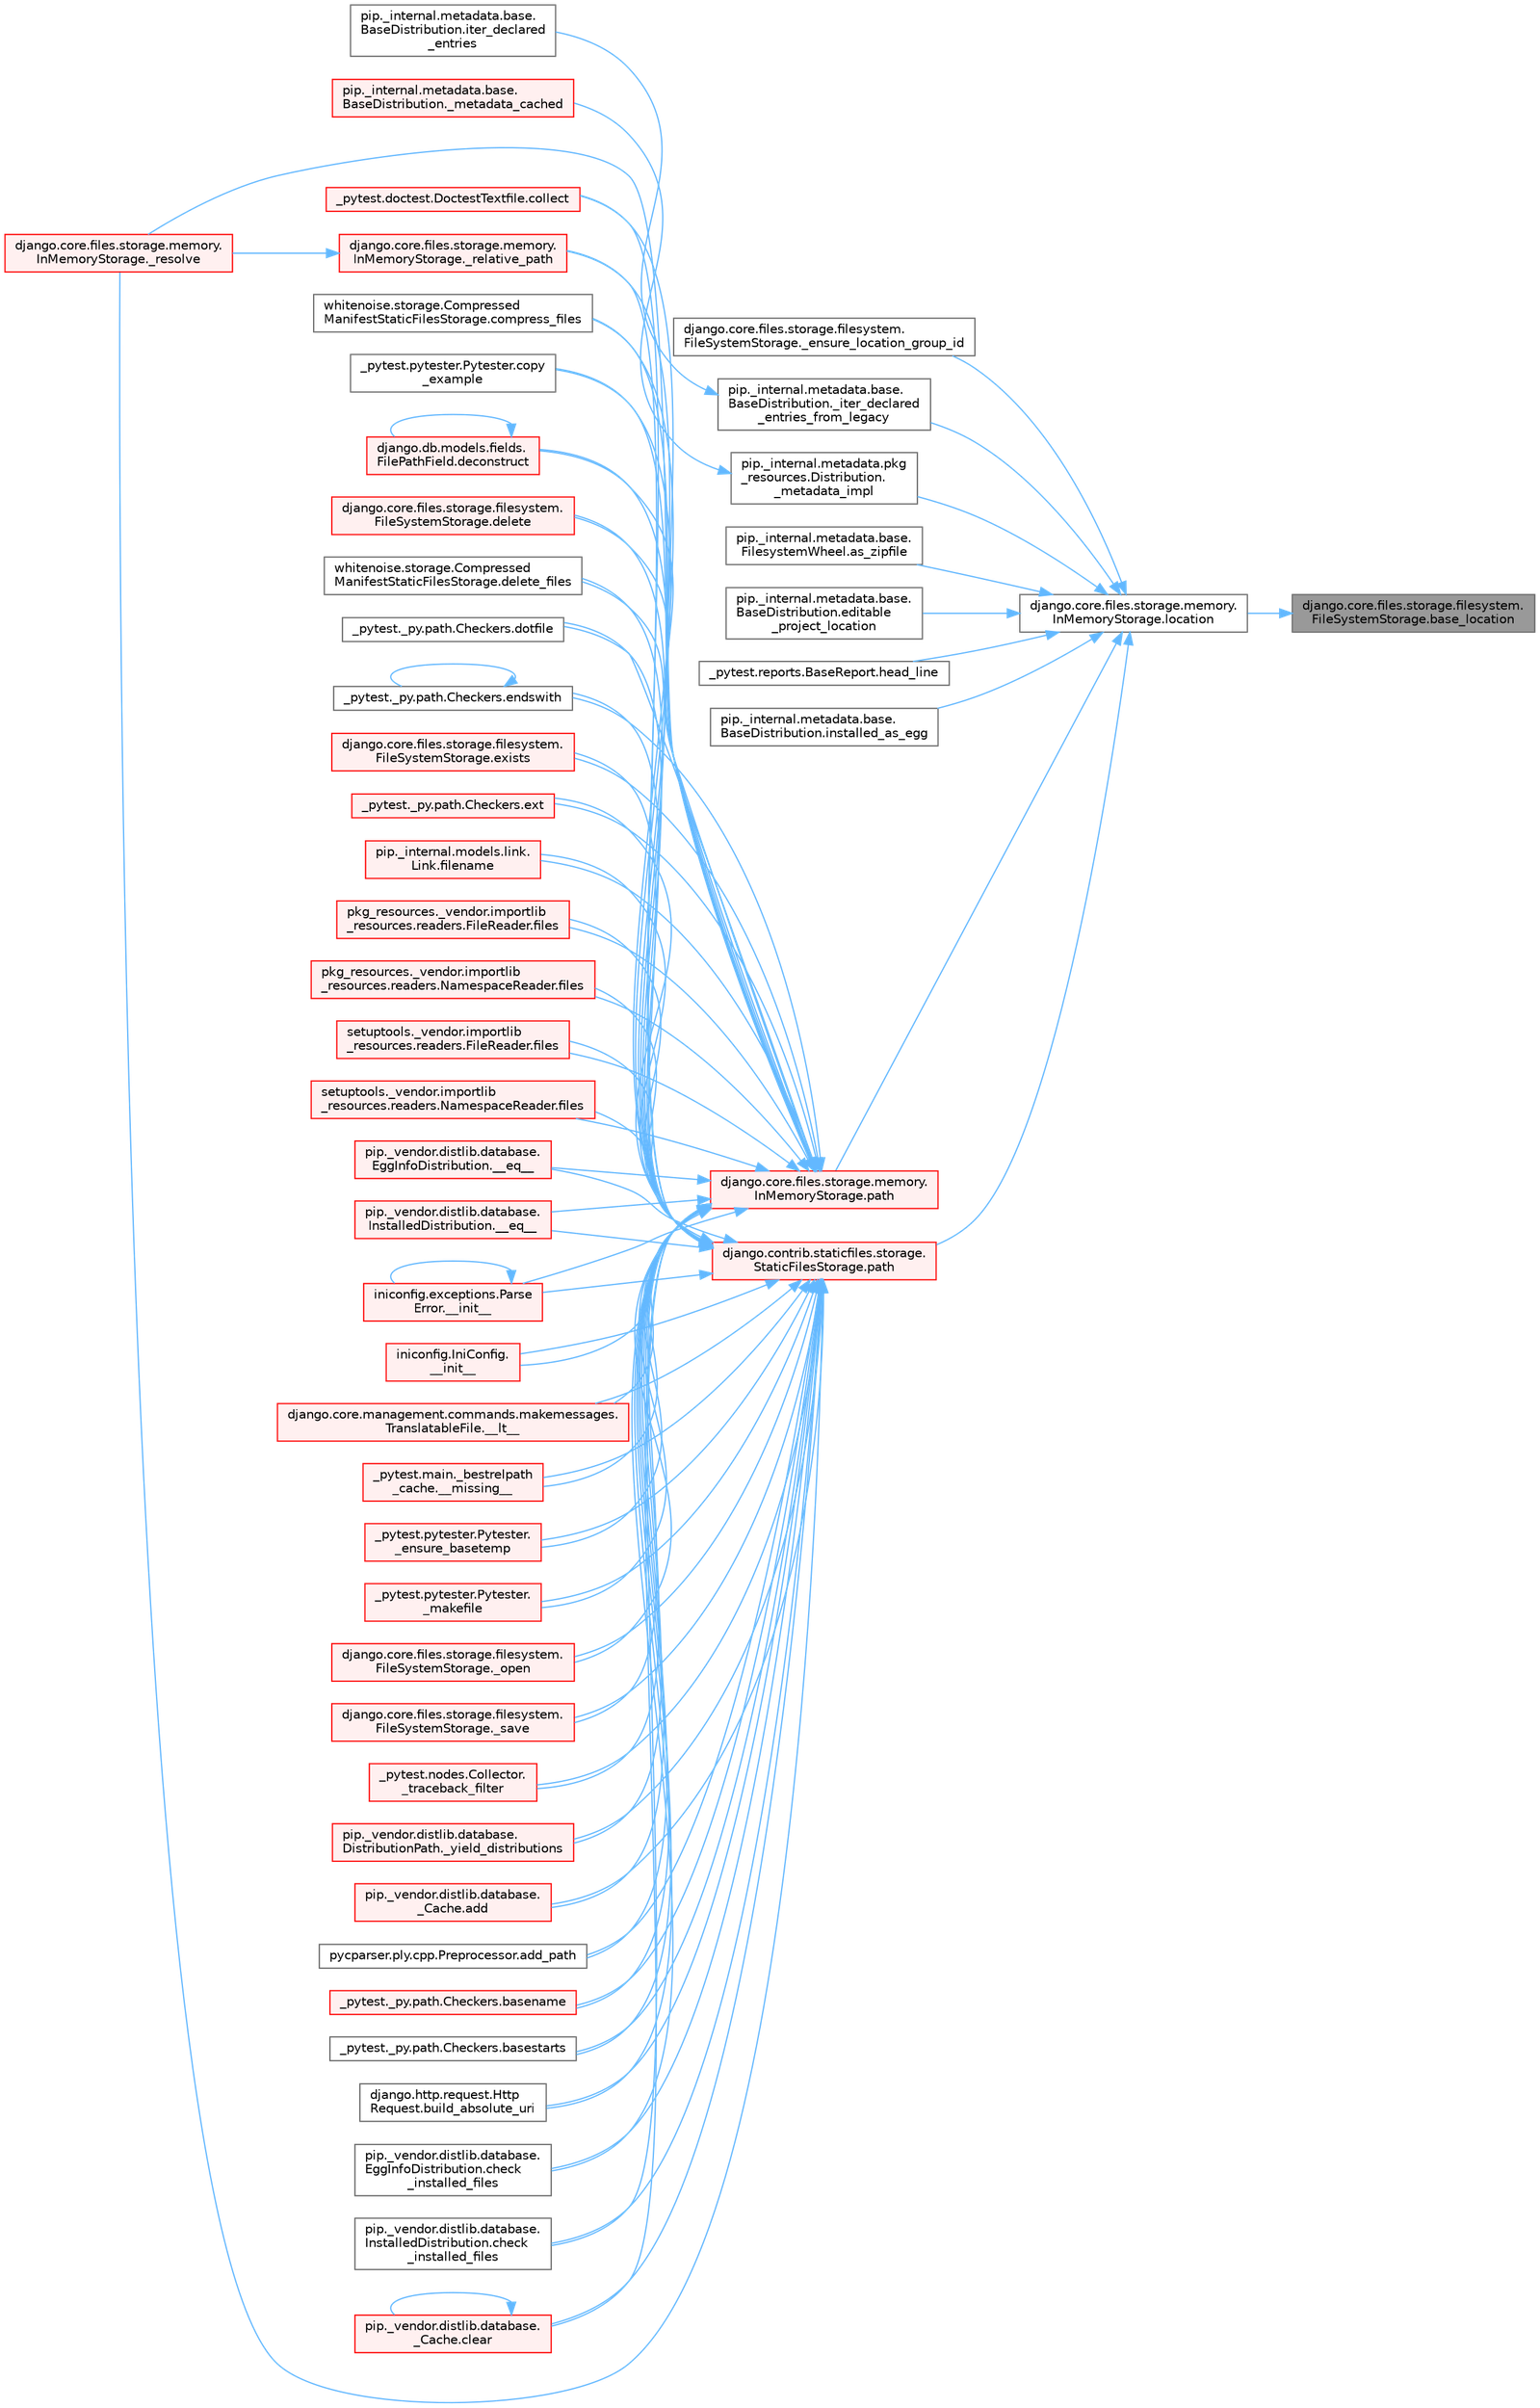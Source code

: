 digraph "django.core.files.storage.filesystem.FileSystemStorage.base_location"
{
 // LATEX_PDF_SIZE
  bgcolor="transparent";
  edge [fontname=Helvetica,fontsize=10,labelfontname=Helvetica,labelfontsize=10];
  node [fontname=Helvetica,fontsize=10,shape=box,height=0.2,width=0.4];
  rankdir="RL";
  Node1 [id="Node000001",label="django.core.files.storage.filesystem.\lFileSystemStorage.base_location",height=0.2,width=0.4,color="gray40", fillcolor="grey60", style="filled", fontcolor="black",tooltip=" "];
  Node1 -> Node2 [id="edge1_Node000001_Node000002",dir="back",color="steelblue1",style="solid",tooltip=" "];
  Node2 [id="Node000002",label="django.core.files.storage.memory.\lInMemoryStorage.location",height=0.2,width=0.4,color="grey40", fillcolor="white", style="filled",URL="$classdjango_1_1core_1_1files_1_1storage_1_1memory_1_1_in_memory_storage.html#ac07879a754326faa2de48cb4929aec21",tooltip=" "];
  Node2 -> Node3 [id="edge2_Node000002_Node000003",dir="back",color="steelblue1",style="solid",tooltip=" "];
  Node3 [id="Node000003",label="django.core.files.storage.filesystem.\lFileSystemStorage._ensure_location_group_id",height=0.2,width=0.4,color="grey40", fillcolor="white", style="filled",URL="$classdjango_1_1core_1_1files_1_1storage_1_1filesystem_1_1_file_system_storage.html#ada5408450b8d45745c1b0e5f4525c6f4",tooltip=" "];
  Node2 -> Node4 [id="edge3_Node000002_Node000004",dir="back",color="steelblue1",style="solid",tooltip=" "];
  Node4 [id="Node000004",label="pip._internal.metadata.base.\lBaseDistribution._iter_declared\l_entries_from_legacy",height=0.2,width=0.4,color="grey40", fillcolor="white", style="filled",URL="$classpip_1_1__internal_1_1metadata_1_1base_1_1_base_distribution.html#afe1092a9a3492091a1532c8907ccd9e8",tooltip=" "];
  Node4 -> Node5 [id="edge4_Node000004_Node000005",dir="back",color="steelblue1",style="solid",tooltip=" "];
  Node5 [id="Node000005",label="pip._internal.metadata.base.\lBaseDistribution.iter_declared\l_entries",height=0.2,width=0.4,color="grey40", fillcolor="white", style="filled",URL="$classpip_1_1__internal_1_1metadata_1_1base_1_1_base_distribution.html#ad33966e99962529d5c28c9f24c0a4fbd",tooltip=" "];
  Node2 -> Node6 [id="edge5_Node000002_Node000006",dir="back",color="steelblue1",style="solid",tooltip=" "];
  Node6 [id="Node000006",label="pip._internal.metadata.pkg\l_resources.Distribution.\l_metadata_impl",height=0.2,width=0.4,color="grey40", fillcolor="white", style="filled",URL="$classpip_1_1__internal_1_1metadata_1_1pkg__resources_1_1_distribution.html#a7d4ae76260de7d1936446c407277ad5b",tooltip=" "];
  Node6 -> Node7 [id="edge6_Node000006_Node000007",dir="back",color="steelblue1",style="solid",tooltip=" "];
  Node7 [id="Node000007",label="pip._internal.metadata.base.\lBaseDistribution._metadata_cached",height=0.2,width=0.4,color="red", fillcolor="#FFF0F0", style="filled",URL="$classpip_1_1__internal_1_1metadata_1_1base_1_1_base_distribution.html#a12683b16870a097bbe854e4ee3364f7f",tooltip=" "];
  Node2 -> Node3173 [id="edge7_Node000002_Node003173",dir="back",color="steelblue1",style="solid",tooltip=" "];
  Node3173 [id="Node003173",label="pip._internal.metadata.base.\lFilesystemWheel.as_zipfile",height=0.2,width=0.4,color="grey40", fillcolor="white", style="filled",URL="$classpip_1_1__internal_1_1metadata_1_1base_1_1_filesystem_wheel.html#a2edf7e9c5613ec85a815971d9f55ac82",tooltip=" "];
  Node2 -> Node964 [id="edge8_Node000002_Node000964",dir="back",color="steelblue1",style="solid",tooltip=" "];
  Node964 [id="Node000964",label="pip._internal.metadata.base.\lBaseDistribution.editable\l_project_location",height=0.2,width=0.4,color="grey40", fillcolor="white", style="filled",URL="$classpip_1_1__internal_1_1metadata_1_1base_1_1_base_distribution.html#a59297eb536a210ff36a71d4dda673749",tooltip=" "];
  Node2 -> Node3174 [id="edge9_Node000002_Node003174",dir="back",color="steelblue1",style="solid",tooltip=" "];
  Node3174 [id="Node003174",label="_pytest.reports.BaseReport.head_line",height=0.2,width=0.4,color="grey40", fillcolor="white", style="filled",URL="$class__pytest_1_1reports_1_1_base_report.html#ab38fe6637e88a52912eecf01ee5df8c3",tooltip=" "];
  Node2 -> Node3175 [id="edge10_Node000002_Node003175",dir="back",color="steelblue1",style="solid",tooltip=" "];
  Node3175 [id="Node003175",label="pip._internal.metadata.base.\lBaseDistribution.installed_as_egg",height=0.2,width=0.4,color="grey40", fillcolor="white", style="filled",URL="$classpip_1_1__internal_1_1metadata_1_1base_1_1_base_distribution.html#ae45c6ee79afca720f5d75db9bd5ec658",tooltip=" "];
  Node2 -> Node3176 [id="edge11_Node000002_Node003176",dir="back",color="steelblue1",style="solid",tooltip=" "];
  Node3176 [id="Node003176",label="django.contrib.staticfiles.storage.\lStaticFilesStorage.path",height=0.2,width=0.4,color="red", fillcolor="#FFF0F0", style="filled",URL="$classdjango_1_1contrib_1_1staticfiles_1_1storage_1_1_static_files_storage.html#a4e96cc92fbde7423d1b74f3a50fc0bf6",tooltip=" "];
  Node3176 -> Node933 [id="edge12_Node003176_Node000933",dir="back",color="steelblue1",style="solid",tooltip=" "];
  Node933 [id="Node000933",label="pip._vendor.distlib.database.\lEggInfoDistribution.__eq__",height=0.2,width=0.4,color="red", fillcolor="#FFF0F0", style="filled",URL="$classpip_1_1__vendor_1_1distlib_1_1database_1_1_egg_info_distribution.html#ab083ac09aa8cf26eb5305f1359efe85b",tooltip=" "];
  Node3176 -> Node934 [id="edge13_Node003176_Node000934",dir="back",color="steelblue1",style="solid",tooltip=" "];
  Node934 [id="Node000934",label="pip._vendor.distlib.database.\lInstalledDistribution.__eq__",height=0.2,width=0.4,color="red", fillcolor="#FFF0F0", style="filled",URL="$classpip_1_1__vendor_1_1distlib_1_1database_1_1_installed_distribution.html#a391e6744a97d9fcc66ca038eb012c71d",tooltip=" "];
  Node3176 -> Node935 [id="edge14_Node003176_Node000935",dir="back",color="steelblue1",style="solid",tooltip=" "];
  Node935 [id="Node000935",label="iniconfig.exceptions.Parse\lError.__init__",height=0.2,width=0.4,color="red", fillcolor="#FFF0F0", style="filled",URL="$classiniconfig_1_1exceptions_1_1_parse_error.html#a2e7c0f14bebe4a18a5e76a6f2804874f",tooltip=" "];
  Node935 -> Node935 [id="edge15_Node000935_Node000935",dir="back",color="steelblue1",style="solid",tooltip=" "];
  Node3176 -> Node936 [id="edge16_Node003176_Node000936",dir="back",color="steelblue1",style="solid",tooltip=" "];
  Node936 [id="Node000936",label="iniconfig.IniConfig.\l__init__",height=0.2,width=0.4,color="red", fillcolor="#FFF0F0", style="filled",URL="$classiniconfig_1_1_ini_config.html#acedfdc6806378289ae0ba417db5d88a2",tooltip=" "];
  Node3176 -> Node937 [id="edge17_Node003176_Node000937",dir="back",color="steelblue1",style="solid",tooltip=" "];
  Node937 [id="Node000937",label="django.core.management.commands.makemessages.\lTranslatableFile.__lt__",height=0.2,width=0.4,color="red", fillcolor="#FFF0F0", style="filled",URL="$classdjango_1_1core_1_1management_1_1commands_1_1makemessages_1_1_translatable_file.html#a08e864271bf61ff017919a98cc250c40",tooltip=" "];
  Node3176 -> Node938 [id="edge18_Node003176_Node000938",dir="back",color="steelblue1",style="solid",tooltip=" "];
  Node938 [id="Node000938",label="_pytest.main._bestrelpath\l_cache.__missing__",height=0.2,width=0.4,color="red", fillcolor="#FFF0F0", style="filled",URL="$class__pytest_1_1main_1_1__bestrelpath__cache.html#ad20a80028e2b7c9be3360704d8455b5c",tooltip=" "];
  Node3176 -> Node940 [id="edge19_Node003176_Node000940",dir="back",color="steelblue1",style="solid",tooltip=" "];
  Node940 [id="Node000940",label="_pytest.pytester.Pytester.\l_ensure_basetemp",height=0.2,width=0.4,color="red", fillcolor="#FFF0F0", style="filled",URL="$class__pytest_1_1pytester_1_1_pytester.html#a0351682a9bda53abcddfe725386e43be",tooltip=" "];
  Node3176 -> Node944 [id="edge20_Node003176_Node000944",dir="back",color="steelblue1",style="solid",tooltip=" "];
  Node944 [id="Node000944",label="_pytest.pytester.Pytester.\l_makefile",height=0.2,width=0.4,color="red", fillcolor="#FFF0F0", style="filled",URL="$class__pytest_1_1pytester_1_1_pytester.html#a7a55c8d58e26455aa4fa8bc9c5d692c6",tooltip=" "];
  Node3176 -> Node957 [id="edge21_Node003176_Node000957",dir="back",color="steelblue1",style="solid",tooltip=" "];
  Node957 [id="Node000957",label="django.core.files.storage.filesystem.\lFileSystemStorage._open",height=0.2,width=0.4,color="red", fillcolor="#FFF0F0", style="filled",URL="$classdjango_1_1core_1_1files_1_1storage_1_1filesystem_1_1_file_system_storage.html#ae445f45c773bb251ff7fe2250623a527",tooltip=" "];
  Node3176 -> Node1172 [id="edge22_Node003176_Node001172",dir="back",color="steelblue1",style="solid",tooltip=" "];
  Node1172 [id="Node001172",label="django.core.files.storage.memory.\lInMemoryStorage._relative_path",height=0.2,width=0.4,color="red", fillcolor="#FFF0F0", style="filled",URL="$classdjango_1_1core_1_1files_1_1storage_1_1memory_1_1_in_memory_storage.html#ac55022122cbce7480d2544d78cb961a8",tooltip=" "];
  Node1172 -> Node1173 [id="edge23_Node001172_Node001173",dir="back",color="steelblue1",style="solid",tooltip=" "];
  Node1173 [id="Node001173",label="django.core.files.storage.memory.\lInMemoryStorage._resolve",height=0.2,width=0.4,color="red", fillcolor="#FFF0F0", style="filled",URL="$classdjango_1_1core_1_1files_1_1storage_1_1memory_1_1_in_memory_storage.html#a2bef8461f4f35675479c14e705ed4055",tooltip=" "];
  Node3176 -> Node1173 [id="edge24_Node003176_Node001173",dir="back",color="steelblue1",style="solid",tooltip=" "];
  Node3176 -> Node1477 [id="edge25_Node003176_Node001477",dir="back",color="steelblue1",style="solid",tooltip=" "];
  Node1477 [id="Node001477",label="django.core.files.storage.filesystem.\lFileSystemStorage._save",height=0.2,width=0.4,color="red", fillcolor="#FFF0F0", style="filled",URL="$classdjango_1_1core_1_1files_1_1storage_1_1filesystem_1_1_file_system_storage.html#adbe53c076907f538c9edd1ec24814172",tooltip=" "];
  Node3176 -> Node1478 [id="edge26_Node003176_Node001478",dir="back",color="steelblue1",style="solid",tooltip=" "];
  Node1478 [id="Node001478",label="_pytest.nodes.Collector.\l_traceback_filter",height=0.2,width=0.4,color="red", fillcolor="#FFF0F0", style="filled",URL="$class__pytest_1_1nodes_1_1_collector.html#ad51ffd1da24374414a47c458e2cf0ab2",tooltip=" "];
  Node3176 -> Node1481 [id="edge27_Node003176_Node001481",dir="back",color="steelblue1",style="solid",tooltip=" "];
  Node1481 [id="Node001481",label="pip._vendor.distlib.database.\lDistributionPath._yield_distributions",height=0.2,width=0.4,color="red", fillcolor="#FFF0F0", style="filled",URL="$classpip_1_1__vendor_1_1distlib_1_1database_1_1_distribution_path.html#a494115a6f67233269e152b17f28e499f",tooltip=" "];
  Node3176 -> Node1488 [id="edge28_Node003176_Node001488",dir="back",color="steelblue1",style="solid",tooltip=" "];
  Node1488 [id="Node001488",label="pip._vendor.distlib.database.\l_Cache.add",height=0.2,width=0.4,color="red", fillcolor="#FFF0F0", style="filled",URL="$classpip_1_1__vendor_1_1distlib_1_1database_1_1___cache.html#a9d96a00152b11f1163cd2cdf6626ae08",tooltip=" "];
  Node3176 -> Node1489 [id="edge29_Node003176_Node001489",dir="back",color="steelblue1",style="solid",tooltip=" "];
  Node1489 [id="Node001489",label="pycparser.ply.cpp.Preprocessor.add_path",height=0.2,width=0.4,color="grey40", fillcolor="white", style="filled",URL="$classpycparser_1_1ply_1_1cpp_1_1_preprocessor.html#adc4ae2a997c42b396a19f823546c4d52",tooltip=" "];
  Node3176 -> Node1490 [id="edge30_Node003176_Node001490",dir="back",color="steelblue1",style="solid",tooltip=" "];
  Node1490 [id="Node001490",label="_pytest._py.path.Checkers.basename",height=0.2,width=0.4,color="red", fillcolor="#FFF0F0", style="filled",URL="$class__pytest_1_1__py_1_1path_1_1_checkers.html#a5a659647ce281e4f0e46b4113485effe",tooltip=" "];
  Node3176 -> Node1491 [id="edge31_Node003176_Node001491",dir="back",color="steelblue1",style="solid",tooltip=" "];
  Node1491 [id="Node001491",label="_pytest._py.path.Checkers.basestarts",height=0.2,width=0.4,color="grey40", fillcolor="white", style="filled",URL="$class__pytest_1_1__py_1_1path_1_1_checkers.html#a6e314faf838abff8a7b29c772973ed6a",tooltip=" "];
  Node3176 -> Node1492 [id="edge32_Node003176_Node001492",dir="back",color="steelblue1",style="solid",tooltip=" "];
  Node1492 [id="Node001492",label="django.http.request.Http\lRequest.build_absolute_uri",height=0.2,width=0.4,color="grey40", fillcolor="white", style="filled",URL="$classdjango_1_1http_1_1request_1_1_http_request.html#a779e4388b7528ae2f94ae9da4f796d4c",tooltip=" "];
  Node3176 -> Node1493 [id="edge33_Node003176_Node001493",dir="back",color="steelblue1",style="solid",tooltip=" "];
  Node1493 [id="Node001493",label="pip._vendor.distlib.database.\lEggInfoDistribution.check\l_installed_files",height=0.2,width=0.4,color="grey40", fillcolor="white", style="filled",URL="$classpip_1_1__vendor_1_1distlib_1_1database_1_1_egg_info_distribution.html#a1e5196e3216b38c2ba44ba7c611d1871",tooltip=" "];
  Node3176 -> Node1494 [id="edge34_Node003176_Node001494",dir="back",color="steelblue1",style="solid",tooltip=" "];
  Node1494 [id="Node001494",label="pip._vendor.distlib.database.\lInstalledDistribution.check\l_installed_files",height=0.2,width=0.4,color="grey40", fillcolor="white", style="filled",URL="$classpip_1_1__vendor_1_1distlib_1_1database_1_1_installed_distribution.html#a0648e22de76cbd21e559677899136ffd",tooltip=" "];
  Node3176 -> Node1495 [id="edge35_Node003176_Node001495",dir="back",color="steelblue1",style="solid",tooltip=" "];
  Node1495 [id="Node001495",label="pip._vendor.distlib.database.\l_Cache.clear",height=0.2,width=0.4,color="red", fillcolor="#FFF0F0", style="filled",URL="$classpip_1_1__vendor_1_1distlib_1_1database_1_1___cache.html#af81ee07ea1881ddaf69c99c4a2c9df41",tooltip=" "];
  Node1495 -> Node1495 [id="edge36_Node001495_Node001495",dir="back",color="steelblue1",style="solid",tooltip=" "];
  Node3176 -> Node1496 [id="edge37_Node003176_Node001496",dir="back",color="steelblue1",style="solid",tooltip=" "];
  Node1496 [id="Node001496",label="_pytest.doctest.DoctestTextfile.collect",height=0.2,width=0.4,color="red", fillcolor="#FFF0F0", style="filled",URL="$class__pytest_1_1doctest_1_1_doctest_textfile.html#ae6208b7f680bfcadf752a86afb559045",tooltip=" "];
  Node3176 -> Node1497 [id="edge38_Node003176_Node001497",dir="back",color="steelblue1",style="solid",tooltip=" "];
  Node1497 [id="Node001497",label="whitenoise.storage.Compressed\lManifestStaticFilesStorage.compress_files",height=0.2,width=0.4,color="grey40", fillcolor="white", style="filled",URL="$classwhitenoise_1_1storage_1_1_compressed_manifest_static_files_storage.html#ae53c3846898af0ebb6a5e40b120f1514",tooltip=" "];
  Node3176 -> Node1498 [id="edge39_Node003176_Node001498",dir="back",color="steelblue1",style="solid",tooltip=" "];
  Node1498 [id="Node001498",label="_pytest.pytester.Pytester.copy\l_example",height=0.2,width=0.4,color="grey40", fillcolor="white", style="filled",URL="$class__pytest_1_1pytester_1_1_pytester.html#aeeae92470f10e16abb52e25a149a3eb0",tooltip=" "];
  Node3176 -> Node1499 [id="edge40_Node003176_Node001499",dir="back",color="steelblue1",style="solid",tooltip=" "];
  Node1499 [id="Node001499",label="django.db.models.fields.\lFilePathField.deconstruct",height=0.2,width=0.4,color="red", fillcolor="#FFF0F0", style="filled",URL="$classdjango_1_1db_1_1models_1_1fields_1_1_file_path_field.html#a6a89176a77b5299ca6414c601c62dcb0",tooltip=" "];
  Node1499 -> Node1499 [id="edge41_Node001499_Node001499",dir="back",color="steelblue1",style="solid",tooltip=" "];
  Node3176 -> Node1500 [id="edge42_Node003176_Node001500",dir="back",color="steelblue1",style="solid",tooltip=" "];
  Node1500 [id="Node001500",label="django.core.files.storage.filesystem.\lFileSystemStorage.delete",height=0.2,width=0.4,color="red", fillcolor="#FFF0F0", style="filled",URL="$classdjango_1_1core_1_1files_1_1storage_1_1filesystem_1_1_file_system_storage.html#a431299ec5a60dec64204ded735dcdc58",tooltip=" "];
  Node3176 -> Node1501 [id="edge43_Node003176_Node001501",dir="back",color="steelblue1",style="solid",tooltip=" "];
  Node1501 [id="Node001501",label="whitenoise.storage.Compressed\lManifestStaticFilesStorage.delete_files",height=0.2,width=0.4,color="grey40", fillcolor="white", style="filled",URL="$classwhitenoise_1_1storage_1_1_compressed_manifest_static_files_storage.html#a974e04fa2459d319d4454c913e7bb5bf",tooltip=" "];
  Node3176 -> Node1502 [id="edge44_Node003176_Node001502",dir="back",color="steelblue1",style="solid",tooltip=" "];
  Node1502 [id="Node001502",label="_pytest._py.path.Checkers.dotfile",height=0.2,width=0.4,color="grey40", fillcolor="white", style="filled",URL="$class__pytest_1_1__py_1_1path_1_1_checkers.html#a3b2a5f5c0688999dd77f4cc954080e1a",tooltip=" "];
  Node3176 -> Node1503 [id="edge45_Node003176_Node001503",dir="back",color="steelblue1",style="solid",tooltip=" "];
  Node1503 [id="Node001503",label="_pytest._py.path.Checkers.endswith",height=0.2,width=0.4,color="grey40", fillcolor="white", style="filled",URL="$class__pytest_1_1__py_1_1path_1_1_checkers.html#ab4cd87d3e5a9c97e9939ea9adb35020d",tooltip=" "];
  Node1503 -> Node1503 [id="edge46_Node001503_Node001503",dir="back",color="steelblue1",style="solid",tooltip=" "];
  Node3176 -> Node1504 [id="edge47_Node003176_Node001504",dir="back",color="steelblue1",style="solid",tooltip=" "];
  Node1504 [id="Node001504",label="django.core.files.storage.filesystem.\lFileSystemStorage.exists",height=0.2,width=0.4,color="red", fillcolor="#FFF0F0", style="filled",URL="$classdjango_1_1core_1_1files_1_1storage_1_1filesystem_1_1_file_system_storage.html#a09638d435096d0b39bdbeaed81148baa",tooltip=" "];
  Node3176 -> Node1505 [id="edge48_Node003176_Node001505",dir="back",color="steelblue1",style="solid",tooltip=" "];
  Node1505 [id="Node001505",label="_pytest._py.path.Checkers.ext",height=0.2,width=0.4,color="red", fillcolor="#FFF0F0", style="filled",URL="$class__pytest_1_1__py_1_1path_1_1_checkers.html#a5344ac440ba5ac53af0bca048031fbf2",tooltip=" "];
  Node3176 -> Node1547 [id="edge49_Node003176_Node001547",dir="back",color="steelblue1",style="solid",tooltip=" "];
  Node1547 [id="Node001547",label="pip._internal.models.link.\lLink.filename",height=0.2,width=0.4,color="red", fillcolor="#FFF0F0", style="filled",URL="$classpip_1_1__internal_1_1models_1_1link_1_1_link.html#a5fb02f5a5a42909c89a18745b74cf998",tooltip=" "];
  Node3176 -> Node2116 [id="edge50_Node003176_Node002116",dir="back",color="steelblue1",style="solid",tooltip=" "];
  Node2116 [id="Node002116",label="pkg_resources._vendor.importlib\l_resources.readers.FileReader.files",height=0.2,width=0.4,color="red", fillcolor="#FFF0F0", style="filled",URL="$classpkg__resources_1_1__vendor_1_1importlib__resources_1_1readers_1_1_file_reader.html#ac80e1e3a22d012bbfb5f1b7a753bab21",tooltip=" "];
  Node3176 -> Node2118 [id="edge51_Node003176_Node002118",dir="back",color="steelblue1",style="solid",tooltip=" "];
  Node2118 [id="Node002118",label="pkg_resources._vendor.importlib\l_resources.readers.NamespaceReader.files",height=0.2,width=0.4,color="red", fillcolor="#FFF0F0", style="filled",URL="$classpkg__resources_1_1__vendor_1_1importlib__resources_1_1readers_1_1_namespace_reader.html#ae68f8b2f076387226b18c4889de277cf",tooltip=" "];
  Node3176 -> Node2119 [id="edge52_Node003176_Node002119",dir="back",color="steelblue1",style="solid",tooltip=" "];
  Node2119 [id="Node002119",label="setuptools._vendor.importlib\l_resources.readers.FileReader.files",height=0.2,width=0.4,color="red", fillcolor="#FFF0F0", style="filled",URL="$classsetuptools_1_1__vendor_1_1importlib__resources_1_1readers_1_1_file_reader.html#a8536b477e2f4ed83ac20b58baace6b4c",tooltip=" "];
  Node3176 -> Node2120 [id="edge53_Node003176_Node002120",dir="back",color="steelblue1",style="solid",tooltip=" "];
  Node2120 [id="Node002120",label="setuptools._vendor.importlib\l_resources.readers.NamespaceReader.files",height=0.2,width=0.4,color="red", fillcolor="#FFF0F0", style="filled",URL="$classsetuptools_1_1__vendor_1_1importlib__resources_1_1readers_1_1_namespace_reader.html#a80c5b3a6ae3f4903c4db5bb312f2ae49",tooltip=" "];
  Node2 -> Node3177 [id="edge54_Node000002_Node003177",dir="back",color="steelblue1",style="solid",tooltip=" "];
  Node3177 [id="Node003177",label="django.core.files.storage.memory.\lInMemoryStorage.path",height=0.2,width=0.4,color="red", fillcolor="#FFF0F0", style="filled",URL="$classdjango_1_1core_1_1files_1_1storage_1_1memory_1_1_in_memory_storage.html#a466c8e28fd11839318d2e4454b8ef89f",tooltip=" "];
  Node3177 -> Node933 [id="edge55_Node003177_Node000933",dir="back",color="steelblue1",style="solid",tooltip=" "];
  Node3177 -> Node934 [id="edge56_Node003177_Node000934",dir="back",color="steelblue1",style="solid",tooltip=" "];
  Node3177 -> Node935 [id="edge57_Node003177_Node000935",dir="back",color="steelblue1",style="solid",tooltip=" "];
  Node3177 -> Node936 [id="edge58_Node003177_Node000936",dir="back",color="steelblue1",style="solid",tooltip=" "];
  Node3177 -> Node937 [id="edge59_Node003177_Node000937",dir="back",color="steelblue1",style="solid",tooltip=" "];
  Node3177 -> Node938 [id="edge60_Node003177_Node000938",dir="back",color="steelblue1",style="solid",tooltip=" "];
  Node3177 -> Node940 [id="edge61_Node003177_Node000940",dir="back",color="steelblue1",style="solid",tooltip=" "];
  Node3177 -> Node944 [id="edge62_Node003177_Node000944",dir="back",color="steelblue1",style="solid",tooltip=" "];
  Node3177 -> Node957 [id="edge63_Node003177_Node000957",dir="back",color="steelblue1",style="solid",tooltip=" "];
  Node3177 -> Node1172 [id="edge64_Node003177_Node001172",dir="back",color="steelblue1",style="solid",tooltip=" "];
  Node3177 -> Node1173 [id="edge65_Node003177_Node001173",dir="back",color="steelblue1",style="solid",tooltip=" "];
  Node3177 -> Node1477 [id="edge66_Node003177_Node001477",dir="back",color="steelblue1",style="solid",tooltip=" "];
  Node3177 -> Node1478 [id="edge67_Node003177_Node001478",dir="back",color="steelblue1",style="solid",tooltip=" "];
  Node3177 -> Node1481 [id="edge68_Node003177_Node001481",dir="back",color="steelblue1",style="solid",tooltip=" "];
  Node3177 -> Node1488 [id="edge69_Node003177_Node001488",dir="back",color="steelblue1",style="solid",tooltip=" "];
  Node3177 -> Node1489 [id="edge70_Node003177_Node001489",dir="back",color="steelblue1",style="solid",tooltip=" "];
  Node3177 -> Node1490 [id="edge71_Node003177_Node001490",dir="back",color="steelblue1",style="solid",tooltip=" "];
  Node3177 -> Node1491 [id="edge72_Node003177_Node001491",dir="back",color="steelblue1",style="solid",tooltip=" "];
  Node3177 -> Node1492 [id="edge73_Node003177_Node001492",dir="back",color="steelblue1",style="solid",tooltip=" "];
  Node3177 -> Node1493 [id="edge74_Node003177_Node001493",dir="back",color="steelblue1",style="solid",tooltip=" "];
  Node3177 -> Node1494 [id="edge75_Node003177_Node001494",dir="back",color="steelblue1",style="solid",tooltip=" "];
  Node3177 -> Node1495 [id="edge76_Node003177_Node001495",dir="back",color="steelblue1",style="solid",tooltip=" "];
  Node3177 -> Node1496 [id="edge77_Node003177_Node001496",dir="back",color="steelblue1",style="solid",tooltip=" "];
  Node3177 -> Node1497 [id="edge78_Node003177_Node001497",dir="back",color="steelblue1",style="solid",tooltip=" "];
  Node3177 -> Node1498 [id="edge79_Node003177_Node001498",dir="back",color="steelblue1",style="solid",tooltip=" "];
  Node3177 -> Node1499 [id="edge80_Node003177_Node001499",dir="back",color="steelblue1",style="solid",tooltip=" "];
  Node3177 -> Node1500 [id="edge81_Node003177_Node001500",dir="back",color="steelblue1",style="solid",tooltip=" "];
  Node3177 -> Node1501 [id="edge82_Node003177_Node001501",dir="back",color="steelblue1",style="solid",tooltip=" "];
  Node3177 -> Node1502 [id="edge83_Node003177_Node001502",dir="back",color="steelblue1",style="solid",tooltip=" "];
  Node3177 -> Node1503 [id="edge84_Node003177_Node001503",dir="back",color="steelblue1",style="solid",tooltip=" "];
  Node3177 -> Node1504 [id="edge85_Node003177_Node001504",dir="back",color="steelblue1",style="solid",tooltip=" "];
  Node3177 -> Node1505 [id="edge86_Node003177_Node001505",dir="back",color="steelblue1",style="solid",tooltip=" "];
  Node3177 -> Node1547 [id="edge87_Node003177_Node001547",dir="back",color="steelblue1",style="solid",tooltip=" "];
  Node3177 -> Node2116 [id="edge88_Node003177_Node002116",dir="back",color="steelblue1",style="solid",tooltip=" "];
  Node3177 -> Node2118 [id="edge89_Node003177_Node002118",dir="back",color="steelblue1",style="solid",tooltip=" "];
  Node3177 -> Node2119 [id="edge90_Node003177_Node002119",dir="back",color="steelblue1",style="solid",tooltip=" "];
  Node3177 -> Node2120 [id="edge91_Node003177_Node002120",dir="back",color="steelblue1",style="solid",tooltip=" "];
}
